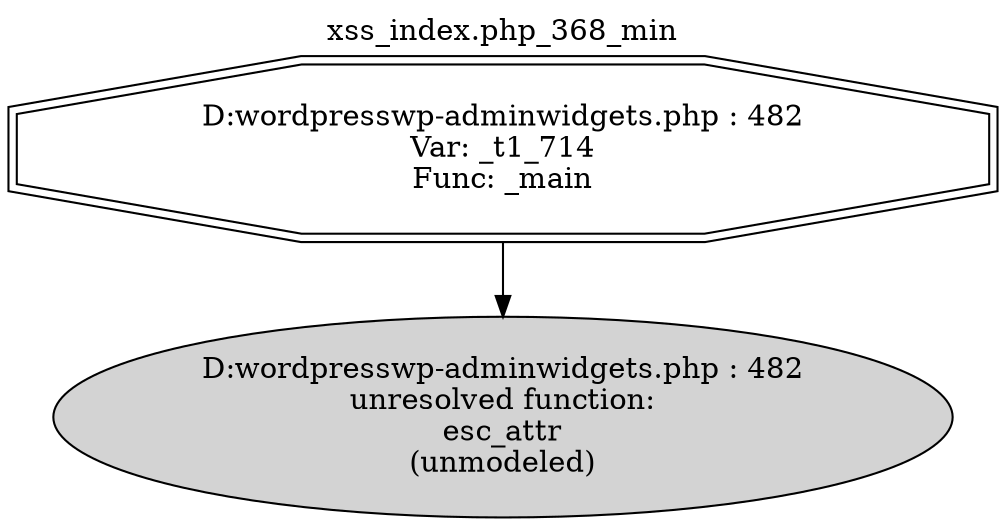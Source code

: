 digraph cfg {
  label="xss_index.php_368_min";
  labelloc=t;
  n1 [shape=doubleoctagon, label="D:\wordpress\wp-admin\widgets.php : 482\nVar: _t1_714\nFunc: _main\n"];
  n2 [shape=ellipse, label="D:\wordpress\wp-admin\widgets.php : 482\nunresolved function:\nesc_attr\n(unmodeled)\n",style=filled];
  n1 -> n2;
}
